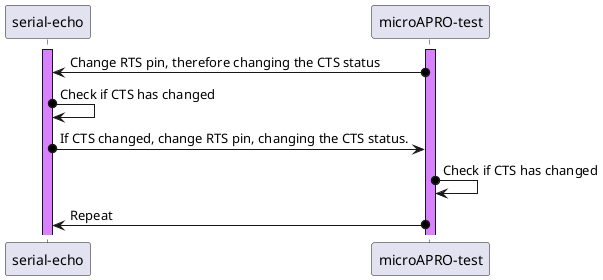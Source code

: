 @startuml serial-echo-RTS

participant "serial-echo" as port0
participant "microAPRO-test" as port1

activate port0 #d982ff
activate port1 #d982ff

port1 o-> port0 : Change RTS pin, therefore changing the CTS status 
port0 o-> port0 : Check if CTS has changed 
port0 o-> port1 : If CTS changed, change RTS pin, changing the CTS status.
port1 o-> port1 : Check if CTS has changed 
port1 o-> port0 : Repeat 

skinparam Shadowing false

skinparam ParticipantBackgroundColor 000
skinparam ParticipantFontColor fff
skinparam ParticipantFontSize 18
skinparam ParticipantBorderColor 000

skinparam ArrowColor 9308fa
skinparam ArrowFontColor 5100ba

@enduml
